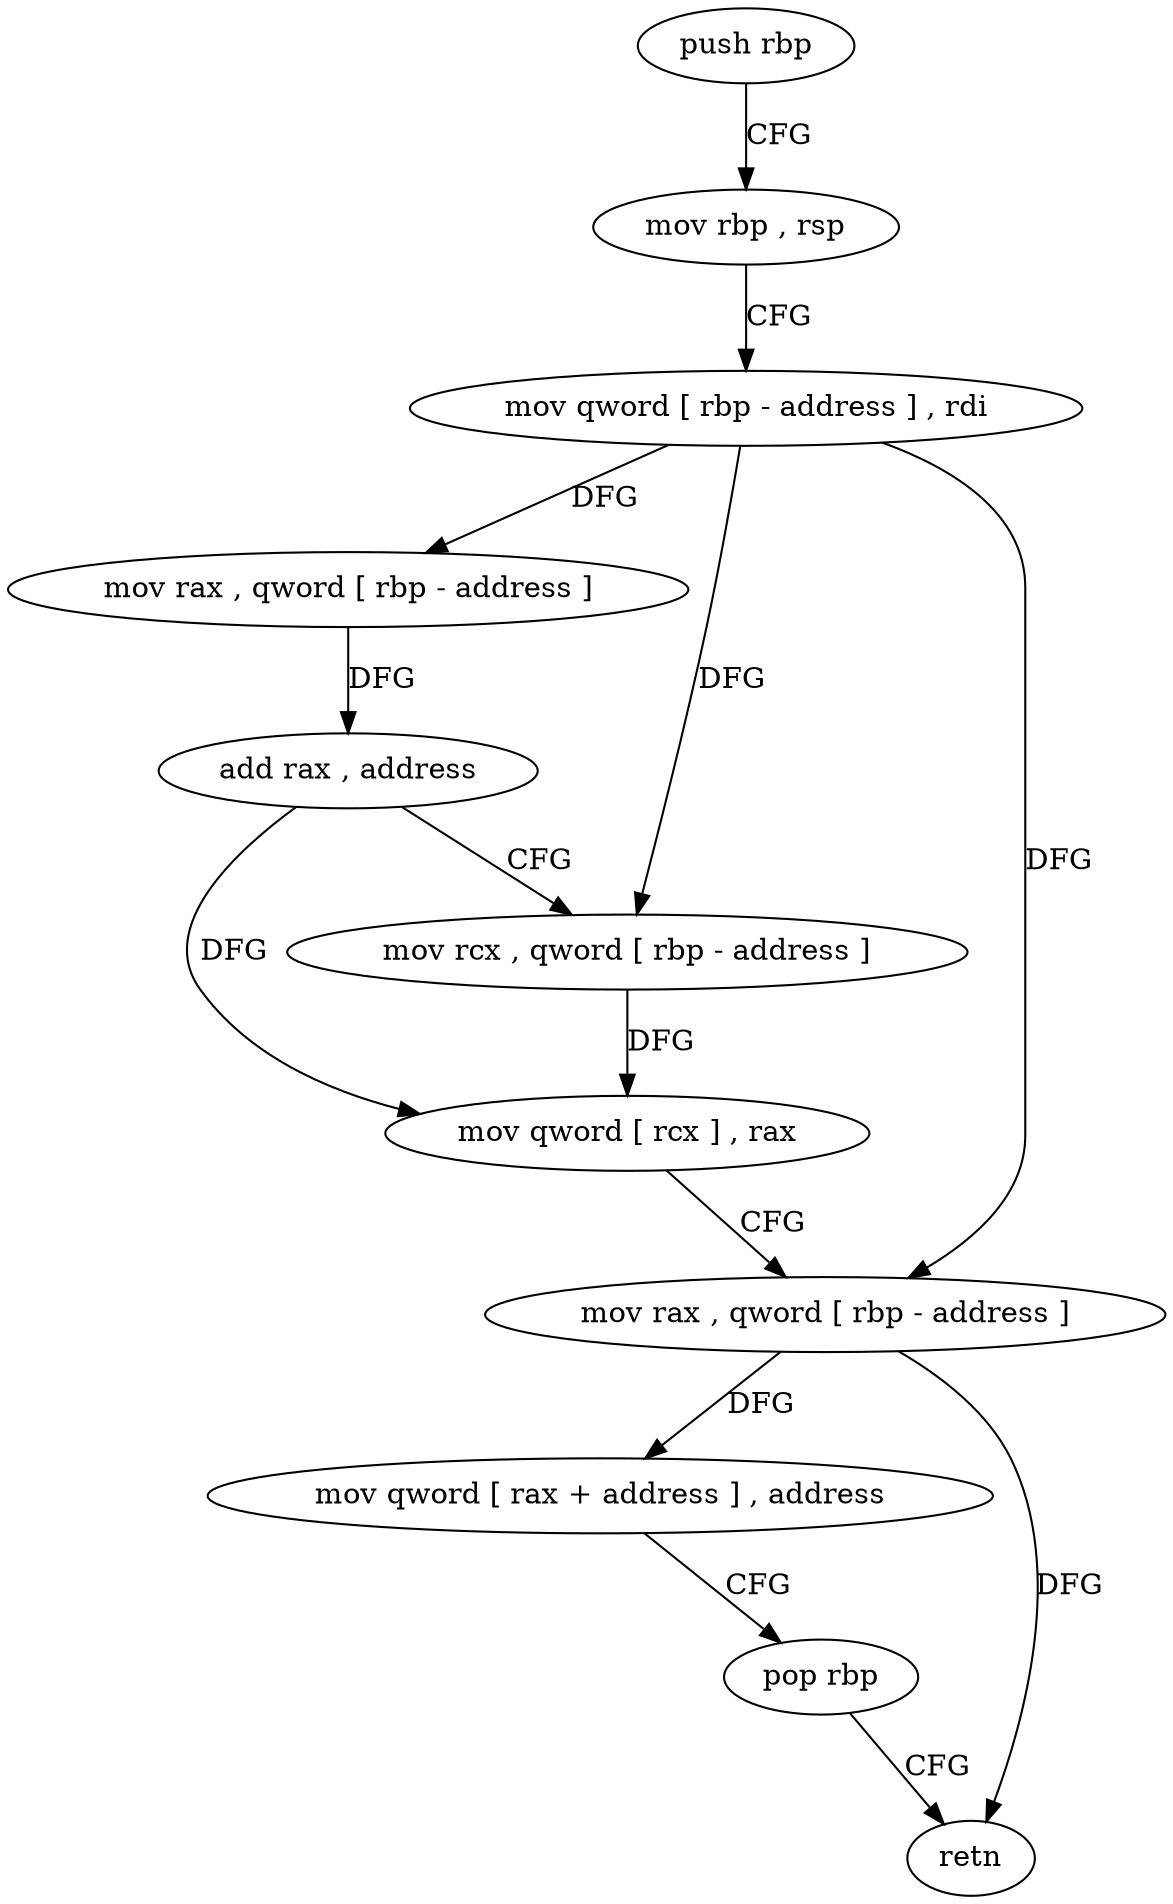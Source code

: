 digraph "func" {
"4259376" [label = "push rbp" ]
"4259377" [label = "mov rbp , rsp" ]
"4259380" [label = "mov qword [ rbp - address ] , rdi" ]
"4259384" [label = "mov rax , qword [ rbp - address ]" ]
"4259388" [label = "add rax , address" ]
"4259394" [label = "mov rcx , qword [ rbp - address ]" ]
"4259398" [label = "mov qword [ rcx ] , rax" ]
"4259401" [label = "mov rax , qword [ rbp - address ]" ]
"4259405" [label = "mov qword [ rax + address ] , address" ]
"4259413" [label = "pop rbp" ]
"4259414" [label = "retn" ]
"4259376" -> "4259377" [ label = "CFG" ]
"4259377" -> "4259380" [ label = "CFG" ]
"4259380" -> "4259384" [ label = "DFG" ]
"4259380" -> "4259394" [ label = "DFG" ]
"4259380" -> "4259401" [ label = "DFG" ]
"4259384" -> "4259388" [ label = "DFG" ]
"4259388" -> "4259394" [ label = "CFG" ]
"4259388" -> "4259398" [ label = "DFG" ]
"4259394" -> "4259398" [ label = "DFG" ]
"4259398" -> "4259401" [ label = "CFG" ]
"4259401" -> "4259405" [ label = "DFG" ]
"4259401" -> "4259414" [ label = "DFG" ]
"4259405" -> "4259413" [ label = "CFG" ]
"4259413" -> "4259414" [ label = "CFG" ]
}
